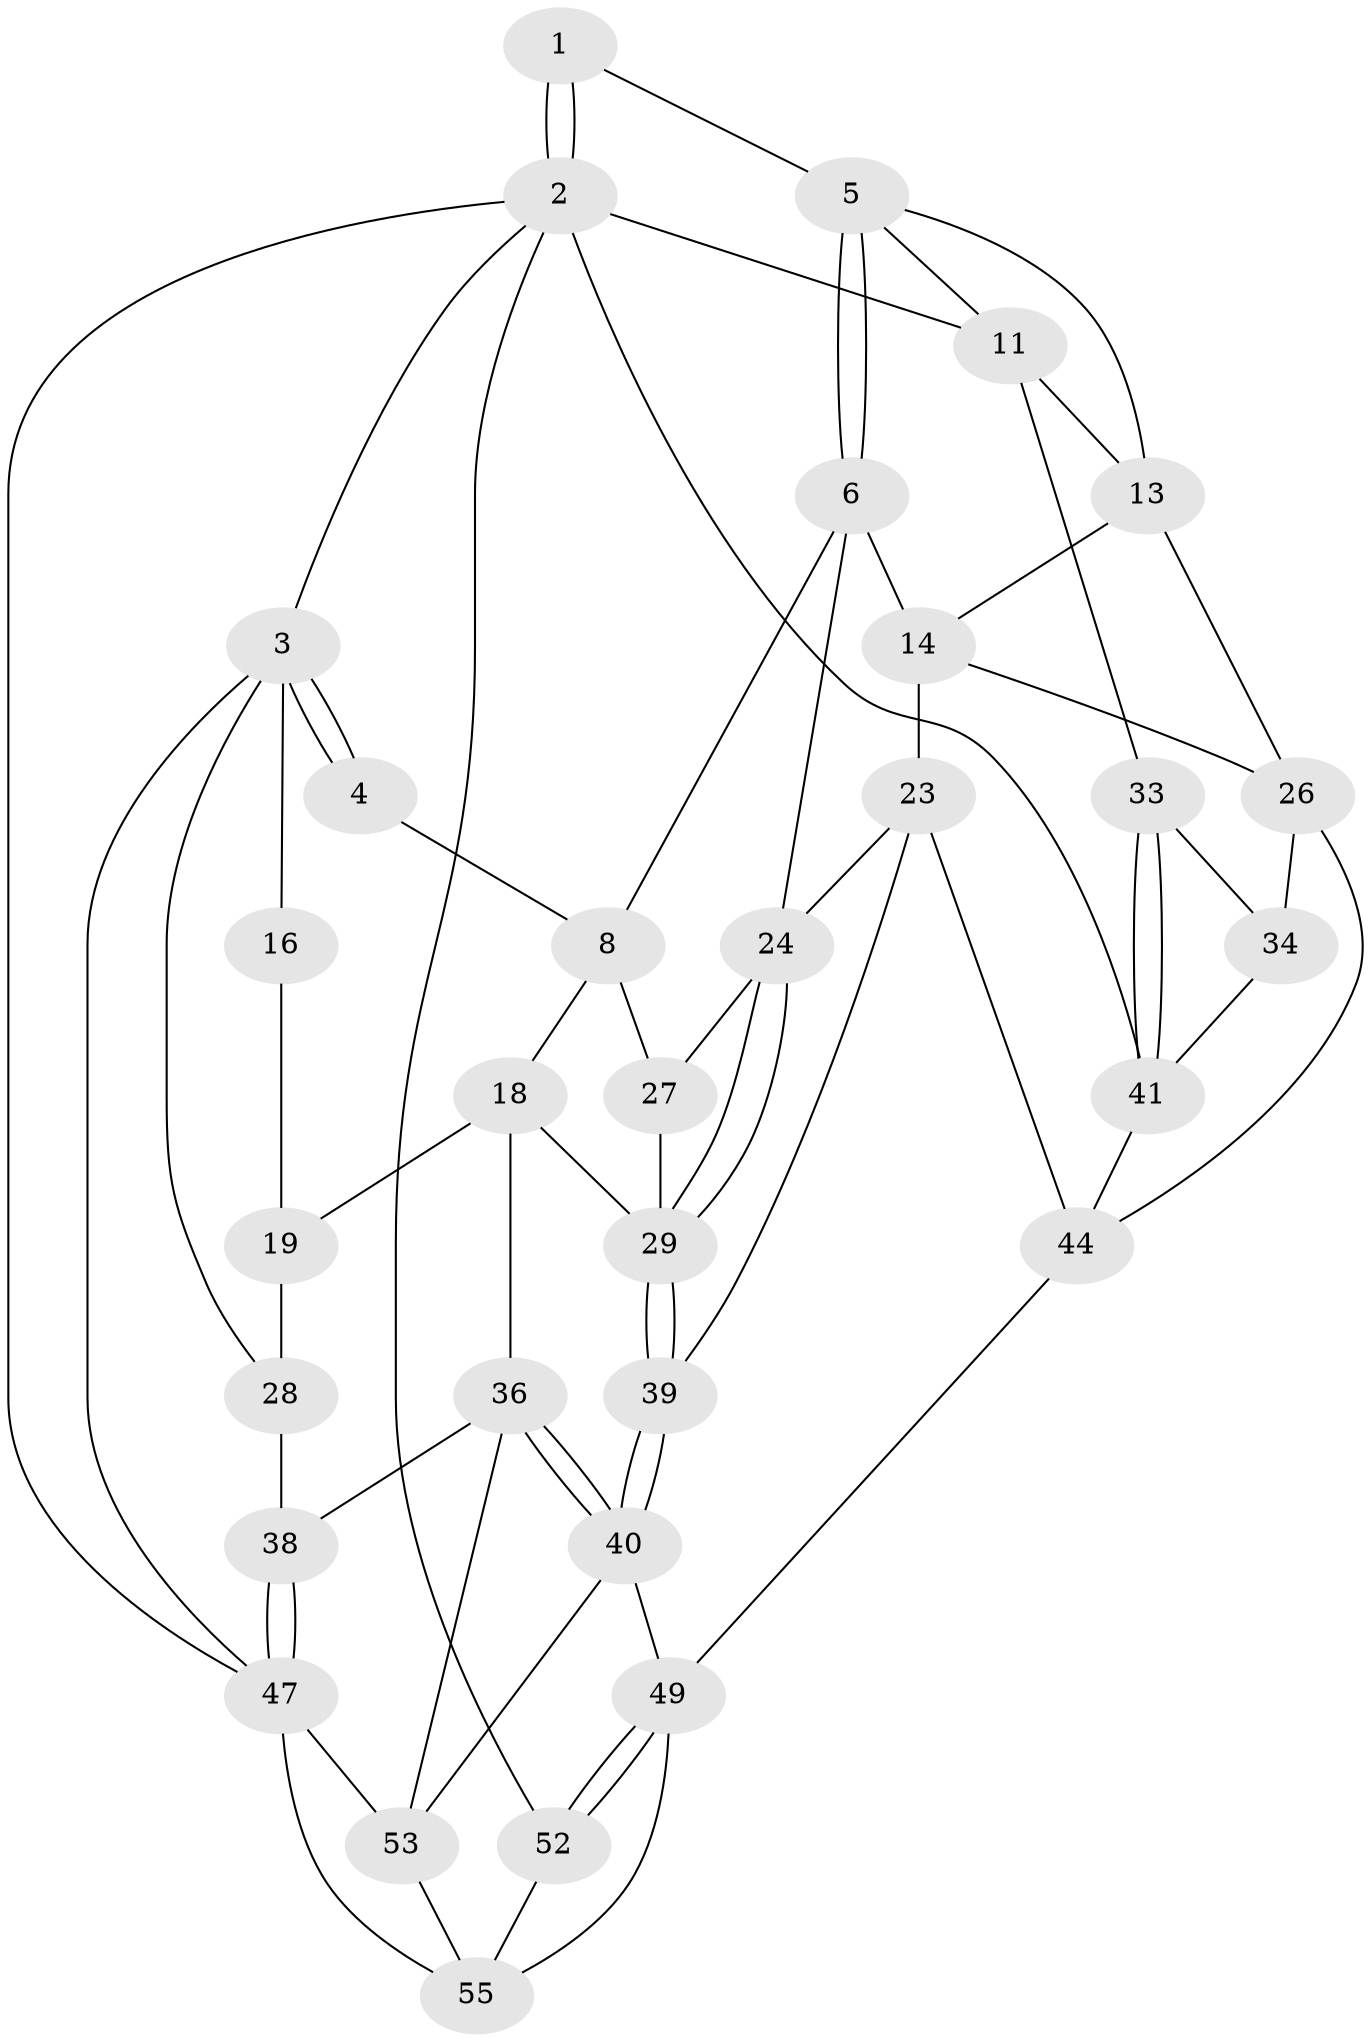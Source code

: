 // Generated by graph-tools (version 1.1) at 2025/24/03/03/25 07:24:39]
// undirected, 32 vertices, 69 edges
graph export_dot {
graph [start="1"]
  node [color=gray90,style=filled];
  1 [pos="+0.6640413585175688+0"];
  2 [pos="+1+0",super="+43"];
  3 [pos="+0+0",super="+15"];
  4 [pos="+0.27727418329119824+0",super="+9"];
  5 [pos="+0.6682855518262284+0",super="+10"];
  6 [pos="+0.507351134987324+0.16416414231594278",super="+7"];
  8 [pos="+0.3336164636905158+0.11444779089101326",super="+17"];
  11 [pos="+1+0.15562790980690433",super="+12"];
  13 [pos="+0.7089788477515966+0.2165286765494625",super="+21"];
  14 [pos="+0.5216179659699101+0.17519039622767296",super="+22"];
  16 [pos="+0.19819048729822977+0.14773610315052274"];
  18 [pos="+0.26462919461563583+0.3915410299025587",super="+31"];
  19 [pos="+0.2107232938283565+0.358541236600211",super="+20"];
  23 [pos="+0.5067802865249514+0.42812775851365686",super="+46"];
  24 [pos="+0.4969713712445638+0.4289586684841059",super="+25"];
  26 [pos="+0.7229237231740352+0.37985160251380307",super="+35"];
  27 [pos="+0.37680029850960883+0.3353129000397703"];
  28 [pos="+0+0.32181432183969616",super="+32"];
  29 [pos="+0.46163252125272974+0.45691425612443576",super="+30"];
  33 [pos="+1+0.19470712778365995"];
  34 [pos="+0.9269488721949682+0.3563427607081867"];
  36 [pos="+0.22709343245409455+0.577570395542767",super="+37"];
  38 [pos="+0+0.571447472271806"];
  39 [pos="+0.3895705101345966+0.6180519842541885"];
  40 [pos="+0.3424656550349045+0.6533950553534873",super="+51"];
  41 [pos="+1+0.7733430571804444",super="+42"];
  44 [pos="+0.7467838990176466+0.595932532815872",super="+45"];
  47 [pos="+0+0.8087614902509143",super="+48"];
  49 [pos="+0.6915480902468072+0.6699939850804484",super="+50"];
  52 [pos="+0.9416570845011266+1"];
  53 [pos="+0.21026149322129395+0.8708871077060695",super="+54"];
  55 [pos="+0.4903137883559544+1",super="+56"];
  1 -- 2;
  1 -- 2;
  1 -- 5;
  2 -- 3;
  2 -- 11;
  2 -- 41;
  2 -- 52;
  2 -- 47;
  3 -- 4;
  3 -- 4;
  3 -- 16;
  3 -- 28;
  3 -- 47;
  4 -- 8;
  5 -- 6;
  5 -- 6;
  5 -- 13;
  5 -- 11;
  6 -- 14;
  6 -- 8;
  6 -- 24;
  8 -- 18;
  8 -- 27;
  11 -- 33;
  11 -- 13;
  13 -- 14;
  13 -- 26;
  14 -- 26;
  14 -- 23;
  16 -- 19;
  18 -- 19;
  18 -- 36;
  18 -- 29;
  19 -- 28 [weight=2];
  23 -- 24;
  23 -- 44;
  23 -- 39;
  24 -- 29;
  24 -- 29;
  24 -- 27;
  26 -- 34;
  26 -- 44;
  27 -- 29;
  28 -- 38;
  29 -- 39;
  29 -- 39;
  33 -- 34;
  33 -- 41;
  33 -- 41;
  34 -- 41;
  36 -- 40;
  36 -- 40;
  36 -- 53;
  36 -- 38;
  38 -- 47;
  38 -- 47;
  39 -- 40;
  39 -- 40;
  40 -- 53;
  40 -- 49;
  41 -- 44;
  44 -- 49;
  47 -- 53;
  47 -- 55;
  49 -- 52;
  49 -- 52;
  49 -- 55;
  52 -- 55;
  53 -- 55;
}
